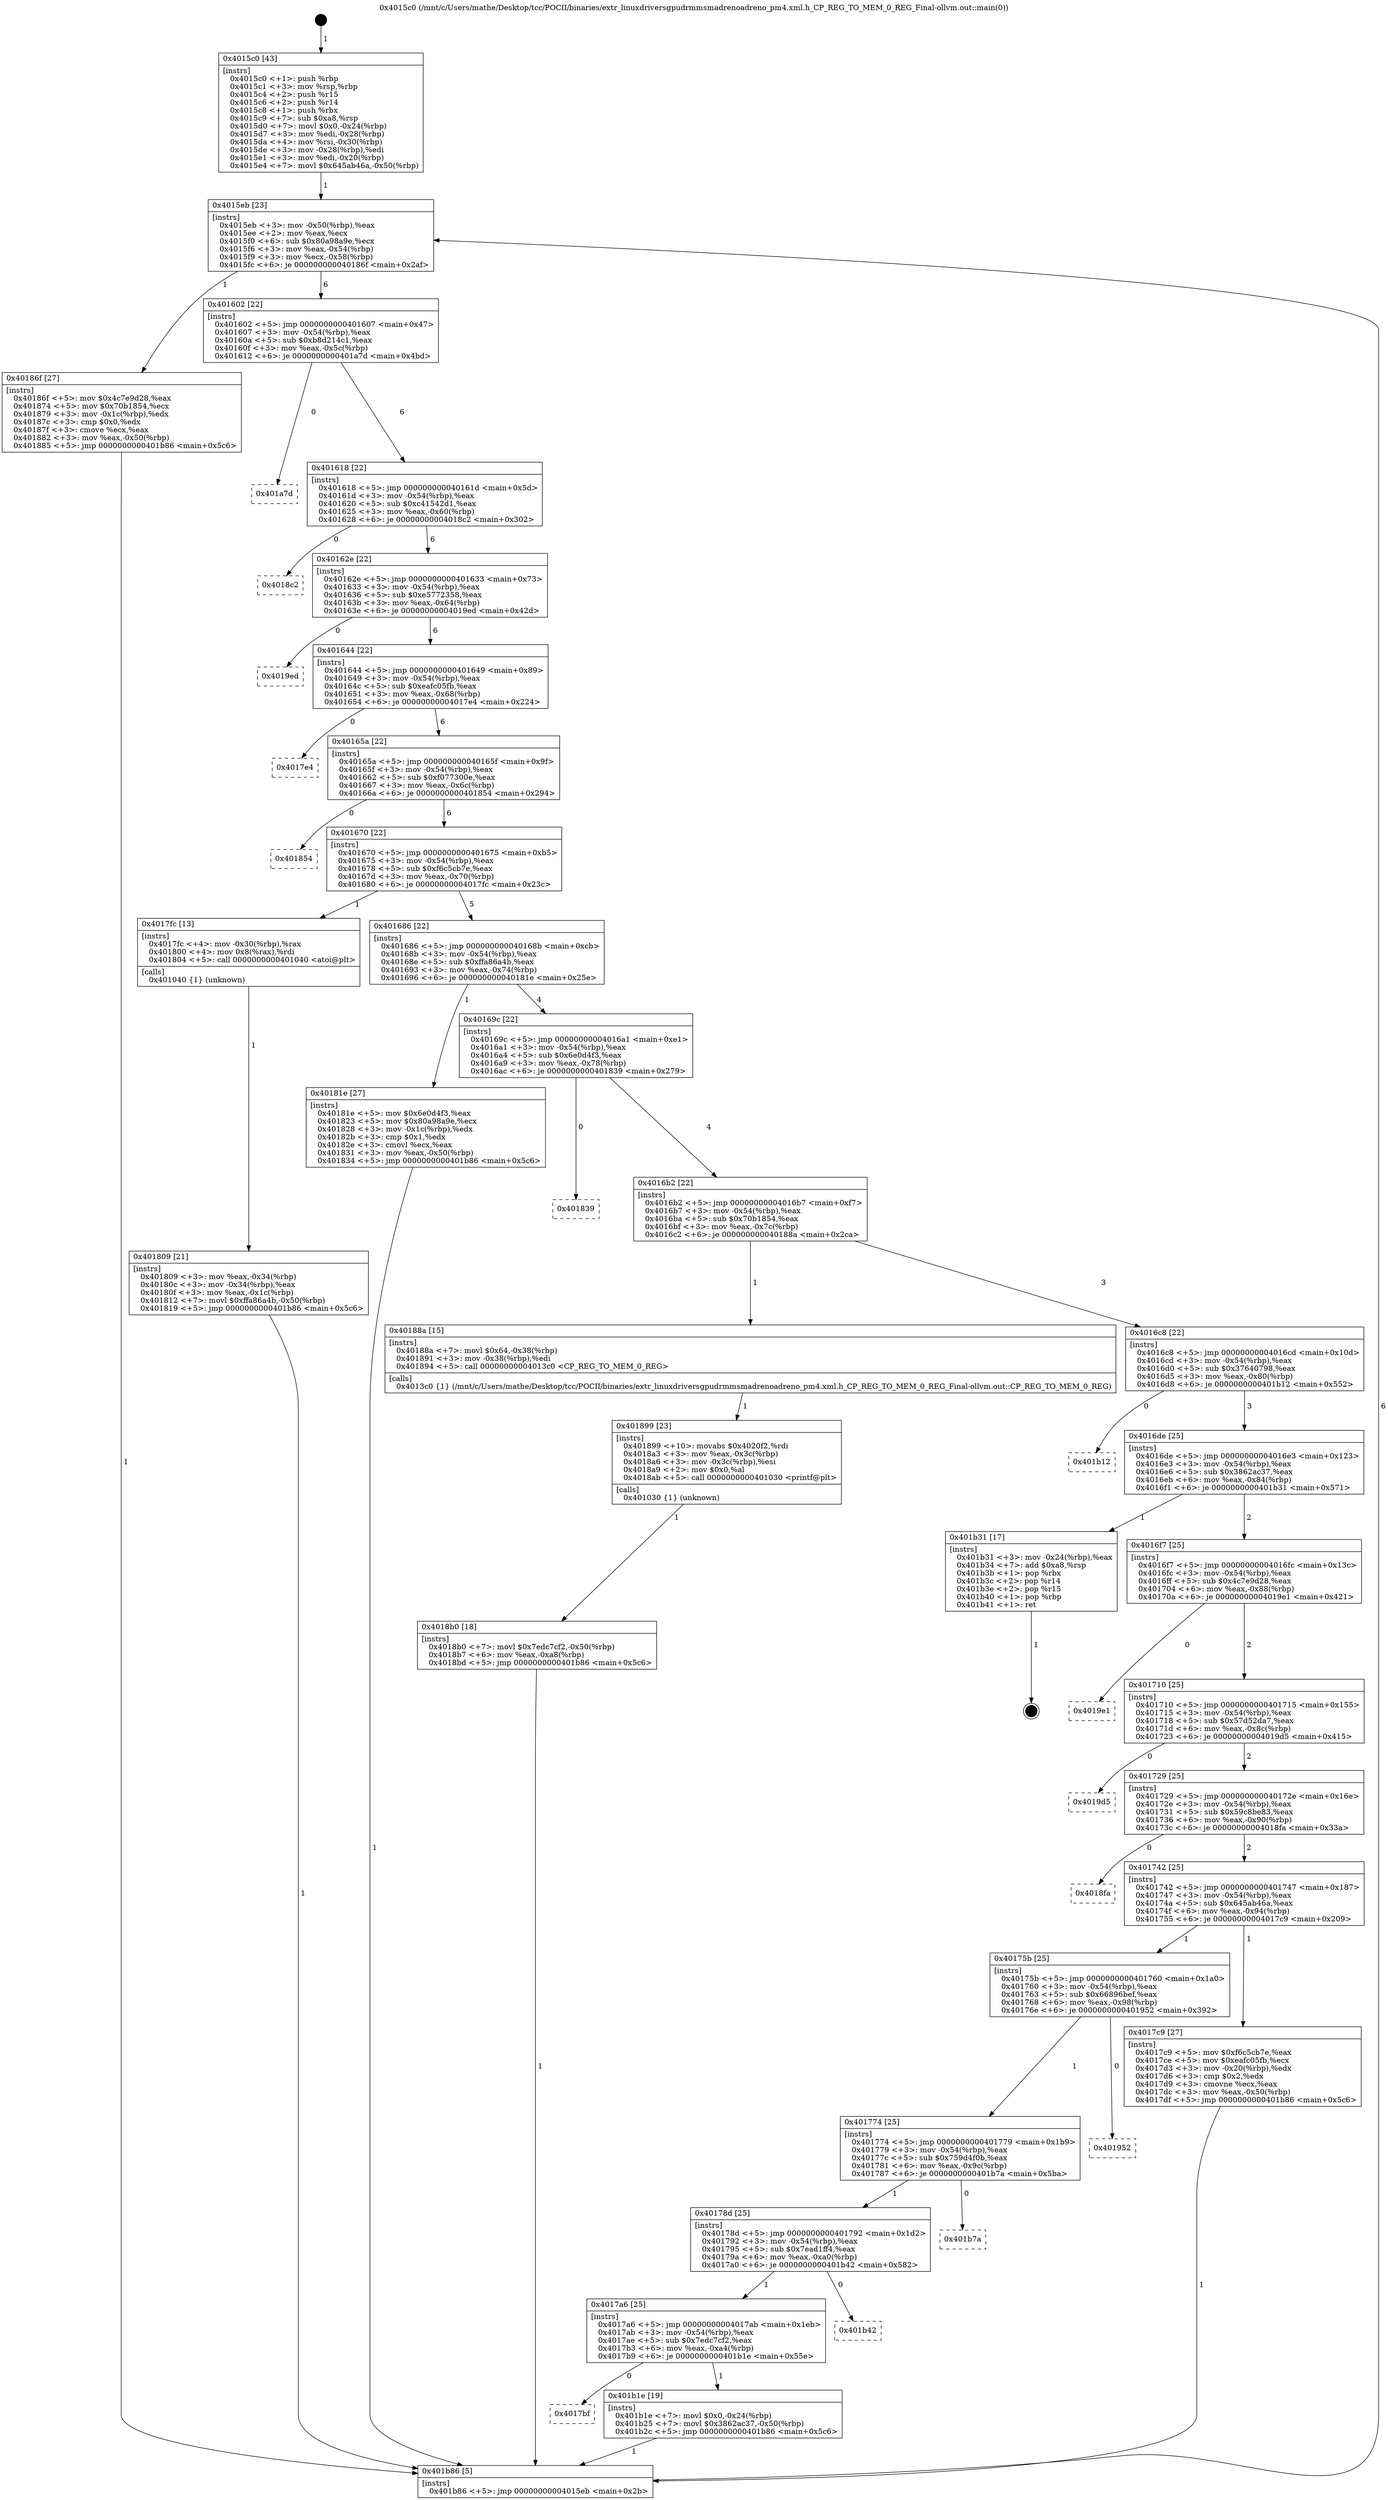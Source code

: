 digraph "0x4015c0" {
  label = "0x4015c0 (/mnt/c/Users/mathe/Desktop/tcc/POCII/binaries/extr_linuxdriversgpudrmmsmadrenoadreno_pm4.xml.h_CP_REG_TO_MEM_0_REG_Final-ollvm.out::main(0))"
  labelloc = "t"
  node[shape=record]

  Entry [label="",width=0.3,height=0.3,shape=circle,fillcolor=black,style=filled]
  "0x4015eb" [label="{
     0x4015eb [23]\l
     | [instrs]\l
     &nbsp;&nbsp;0x4015eb \<+3\>: mov -0x50(%rbp),%eax\l
     &nbsp;&nbsp;0x4015ee \<+2\>: mov %eax,%ecx\l
     &nbsp;&nbsp;0x4015f0 \<+6\>: sub $0x80a98a9e,%ecx\l
     &nbsp;&nbsp;0x4015f6 \<+3\>: mov %eax,-0x54(%rbp)\l
     &nbsp;&nbsp;0x4015f9 \<+3\>: mov %ecx,-0x58(%rbp)\l
     &nbsp;&nbsp;0x4015fc \<+6\>: je 000000000040186f \<main+0x2af\>\l
  }"]
  "0x40186f" [label="{
     0x40186f [27]\l
     | [instrs]\l
     &nbsp;&nbsp;0x40186f \<+5\>: mov $0x4c7e9d28,%eax\l
     &nbsp;&nbsp;0x401874 \<+5\>: mov $0x70b1854,%ecx\l
     &nbsp;&nbsp;0x401879 \<+3\>: mov -0x1c(%rbp),%edx\l
     &nbsp;&nbsp;0x40187c \<+3\>: cmp $0x0,%edx\l
     &nbsp;&nbsp;0x40187f \<+3\>: cmove %ecx,%eax\l
     &nbsp;&nbsp;0x401882 \<+3\>: mov %eax,-0x50(%rbp)\l
     &nbsp;&nbsp;0x401885 \<+5\>: jmp 0000000000401b86 \<main+0x5c6\>\l
  }"]
  "0x401602" [label="{
     0x401602 [22]\l
     | [instrs]\l
     &nbsp;&nbsp;0x401602 \<+5\>: jmp 0000000000401607 \<main+0x47\>\l
     &nbsp;&nbsp;0x401607 \<+3\>: mov -0x54(%rbp),%eax\l
     &nbsp;&nbsp;0x40160a \<+5\>: sub $0xb8d214c1,%eax\l
     &nbsp;&nbsp;0x40160f \<+3\>: mov %eax,-0x5c(%rbp)\l
     &nbsp;&nbsp;0x401612 \<+6\>: je 0000000000401a7d \<main+0x4bd\>\l
  }"]
  Exit [label="",width=0.3,height=0.3,shape=circle,fillcolor=black,style=filled,peripheries=2]
  "0x401a7d" [label="{
     0x401a7d\l
  }", style=dashed]
  "0x401618" [label="{
     0x401618 [22]\l
     | [instrs]\l
     &nbsp;&nbsp;0x401618 \<+5\>: jmp 000000000040161d \<main+0x5d\>\l
     &nbsp;&nbsp;0x40161d \<+3\>: mov -0x54(%rbp),%eax\l
     &nbsp;&nbsp;0x401620 \<+5\>: sub $0xc41542d1,%eax\l
     &nbsp;&nbsp;0x401625 \<+3\>: mov %eax,-0x60(%rbp)\l
     &nbsp;&nbsp;0x401628 \<+6\>: je 00000000004018c2 \<main+0x302\>\l
  }"]
  "0x4017bf" [label="{
     0x4017bf\l
  }", style=dashed]
  "0x4018c2" [label="{
     0x4018c2\l
  }", style=dashed]
  "0x40162e" [label="{
     0x40162e [22]\l
     | [instrs]\l
     &nbsp;&nbsp;0x40162e \<+5\>: jmp 0000000000401633 \<main+0x73\>\l
     &nbsp;&nbsp;0x401633 \<+3\>: mov -0x54(%rbp),%eax\l
     &nbsp;&nbsp;0x401636 \<+5\>: sub $0xe5772358,%eax\l
     &nbsp;&nbsp;0x40163b \<+3\>: mov %eax,-0x64(%rbp)\l
     &nbsp;&nbsp;0x40163e \<+6\>: je 00000000004019ed \<main+0x42d\>\l
  }"]
  "0x401b1e" [label="{
     0x401b1e [19]\l
     | [instrs]\l
     &nbsp;&nbsp;0x401b1e \<+7\>: movl $0x0,-0x24(%rbp)\l
     &nbsp;&nbsp;0x401b25 \<+7\>: movl $0x3862ac37,-0x50(%rbp)\l
     &nbsp;&nbsp;0x401b2c \<+5\>: jmp 0000000000401b86 \<main+0x5c6\>\l
  }"]
  "0x4019ed" [label="{
     0x4019ed\l
  }", style=dashed]
  "0x401644" [label="{
     0x401644 [22]\l
     | [instrs]\l
     &nbsp;&nbsp;0x401644 \<+5\>: jmp 0000000000401649 \<main+0x89\>\l
     &nbsp;&nbsp;0x401649 \<+3\>: mov -0x54(%rbp),%eax\l
     &nbsp;&nbsp;0x40164c \<+5\>: sub $0xeafc05fb,%eax\l
     &nbsp;&nbsp;0x401651 \<+3\>: mov %eax,-0x68(%rbp)\l
     &nbsp;&nbsp;0x401654 \<+6\>: je 00000000004017e4 \<main+0x224\>\l
  }"]
  "0x4017a6" [label="{
     0x4017a6 [25]\l
     | [instrs]\l
     &nbsp;&nbsp;0x4017a6 \<+5\>: jmp 00000000004017ab \<main+0x1eb\>\l
     &nbsp;&nbsp;0x4017ab \<+3\>: mov -0x54(%rbp),%eax\l
     &nbsp;&nbsp;0x4017ae \<+5\>: sub $0x7edc7cf2,%eax\l
     &nbsp;&nbsp;0x4017b3 \<+6\>: mov %eax,-0xa4(%rbp)\l
     &nbsp;&nbsp;0x4017b9 \<+6\>: je 0000000000401b1e \<main+0x55e\>\l
  }"]
  "0x4017e4" [label="{
     0x4017e4\l
  }", style=dashed]
  "0x40165a" [label="{
     0x40165a [22]\l
     | [instrs]\l
     &nbsp;&nbsp;0x40165a \<+5\>: jmp 000000000040165f \<main+0x9f\>\l
     &nbsp;&nbsp;0x40165f \<+3\>: mov -0x54(%rbp),%eax\l
     &nbsp;&nbsp;0x401662 \<+5\>: sub $0xf077300e,%eax\l
     &nbsp;&nbsp;0x401667 \<+3\>: mov %eax,-0x6c(%rbp)\l
     &nbsp;&nbsp;0x40166a \<+6\>: je 0000000000401854 \<main+0x294\>\l
  }"]
  "0x401b42" [label="{
     0x401b42\l
  }", style=dashed]
  "0x401854" [label="{
     0x401854\l
  }", style=dashed]
  "0x401670" [label="{
     0x401670 [22]\l
     | [instrs]\l
     &nbsp;&nbsp;0x401670 \<+5\>: jmp 0000000000401675 \<main+0xb5\>\l
     &nbsp;&nbsp;0x401675 \<+3\>: mov -0x54(%rbp),%eax\l
     &nbsp;&nbsp;0x401678 \<+5\>: sub $0xf6c5cb7e,%eax\l
     &nbsp;&nbsp;0x40167d \<+3\>: mov %eax,-0x70(%rbp)\l
     &nbsp;&nbsp;0x401680 \<+6\>: je 00000000004017fc \<main+0x23c\>\l
  }"]
  "0x40178d" [label="{
     0x40178d [25]\l
     | [instrs]\l
     &nbsp;&nbsp;0x40178d \<+5\>: jmp 0000000000401792 \<main+0x1d2\>\l
     &nbsp;&nbsp;0x401792 \<+3\>: mov -0x54(%rbp),%eax\l
     &nbsp;&nbsp;0x401795 \<+5\>: sub $0x7ead1ff4,%eax\l
     &nbsp;&nbsp;0x40179a \<+6\>: mov %eax,-0xa0(%rbp)\l
     &nbsp;&nbsp;0x4017a0 \<+6\>: je 0000000000401b42 \<main+0x582\>\l
  }"]
  "0x4017fc" [label="{
     0x4017fc [13]\l
     | [instrs]\l
     &nbsp;&nbsp;0x4017fc \<+4\>: mov -0x30(%rbp),%rax\l
     &nbsp;&nbsp;0x401800 \<+4\>: mov 0x8(%rax),%rdi\l
     &nbsp;&nbsp;0x401804 \<+5\>: call 0000000000401040 \<atoi@plt\>\l
     | [calls]\l
     &nbsp;&nbsp;0x401040 \{1\} (unknown)\l
  }"]
  "0x401686" [label="{
     0x401686 [22]\l
     | [instrs]\l
     &nbsp;&nbsp;0x401686 \<+5\>: jmp 000000000040168b \<main+0xcb\>\l
     &nbsp;&nbsp;0x40168b \<+3\>: mov -0x54(%rbp),%eax\l
     &nbsp;&nbsp;0x40168e \<+5\>: sub $0xffa86a4b,%eax\l
     &nbsp;&nbsp;0x401693 \<+3\>: mov %eax,-0x74(%rbp)\l
     &nbsp;&nbsp;0x401696 \<+6\>: je 000000000040181e \<main+0x25e\>\l
  }"]
  "0x401b7a" [label="{
     0x401b7a\l
  }", style=dashed]
  "0x40181e" [label="{
     0x40181e [27]\l
     | [instrs]\l
     &nbsp;&nbsp;0x40181e \<+5\>: mov $0x6e0d4f3,%eax\l
     &nbsp;&nbsp;0x401823 \<+5\>: mov $0x80a98a9e,%ecx\l
     &nbsp;&nbsp;0x401828 \<+3\>: mov -0x1c(%rbp),%edx\l
     &nbsp;&nbsp;0x40182b \<+3\>: cmp $0x1,%edx\l
     &nbsp;&nbsp;0x40182e \<+3\>: cmovl %ecx,%eax\l
     &nbsp;&nbsp;0x401831 \<+3\>: mov %eax,-0x50(%rbp)\l
     &nbsp;&nbsp;0x401834 \<+5\>: jmp 0000000000401b86 \<main+0x5c6\>\l
  }"]
  "0x40169c" [label="{
     0x40169c [22]\l
     | [instrs]\l
     &nbsp;&nbsp;0x40169c \<+5\>: jmp 00000000004016a1 \<main+0xe1\>\l
     &nbsp;&nbsp;0x4016a1 \<+3\>: mov -0x54(%rbp),%eax\l
     &nbsp;&nbsp;0x4016a4 \<+5\>: sub $0x6e0d4f3,%eax\l
     &nbsp;&nbsp;0x4016a9 \<+3\>: mov %eax,-0x78(%rbp)\l
     &nbsp;&nbsp;0x4016ac \<+6\>: je 0000000000401839 \<main+0x279\>\l
  }"]
  "0x401774" [label="{
     0x401774 [25]\l
     | [instrs]\l
     &nbsp;&nbsp;0x401774 \<+5\>: jmp 0000000000401779 \<main+0x1b9\>\l
     &nbsp;&nbsp;0x401779 \<+3\>: mov -0x54(%rbp),%eax\l
     &nbsp;&nbsp;0x40177c \<+5\>: sub $0x759d4f0b,%eax\l
     &nbsp;&nbsp;0x401781 \<+6\>: mov %eax,-0x9c(%rbp)\l
     &nbsp;&nbsp;0x401787 \<+6\>: je 0000000000401b7a \<main+0x5ba\>\l
  }"]
  "0x401839" [label="{
     0x401839\l
  }", style=dashed]
  "0x4016b2" [label="{
     0x4016b2 [22]\l
     | [instrs]\l
     &nbsp;&nbsp;0x4016b2 \<+5\>: jmp 00000000004016b7 \<main+0xf7\>\l
     &nbsp;&nbsp;0x4016b7 \<+3\>: mov -0x54(%rbp),%eax\l
     &nbsp;&nbsp;0x4016ba \<+5\>: sub $0x70b1854,%eax\l
     &nbsp;&nbsp;0x4016bf \<+3\>: mov %eax,-0x7c(%rbp)\l
     &nbsp;&nbsp;0x4016c2 \<+6\>: je 000000000040188a \<main+0x2ca\>\l
  }"]
  "0x401952" [label="{
     0x401952\l
  }", style=dashed]
  "0x40188a" [label="{
     0x40188a [15]\l
     | [instrs]\l
     &nbsp;&nbsp;0x40188a \<+7\>: movl $0x64,-0x38(%rbp)\l
     &nbsp;&nbsp;0x401891 \<+3\>: mov -0x38(%rbp),%edi\l
     &nbsp;&nbsp;0x401894 \<+5\>: call 00000000004013c0 \<CP_REG_TO_MEM_0_REG\>\l
     | [calls]\l
     &nbsp;&nbsp;0x4013c0 \{1\} (/mnt/c/Users/mathe/Desktop/tcc/POCII/binaries/extr_linuxdriversgpudrmmsmadrenoadreno_pm4.xml.h_CP_REG_TO_MEM_0_REG_Final-ollvm.out::CP_REG_TO_MEM_0_REG)\l
  }"]
  "0x4016c8" [label="{
     0x4016c8 [22]\l
     | [instrs]\l
     &nbsp;&nbsp;0x4016c8 \<+5\>: jmp 00000000004016cd \<main+0x10d\>\l
     &nbsp;&nbsp;0x4016cd \<+3\>: mov -0x54(%rbp),%eax\l
     &nbsp;&nbsp;0x4016d0 \<+5\>: sub $0x37640798,%eax\l
     &nbsp;&nbsp;0x4016d5 \<+3\>: mov %eax,-0x80(%rbp)\l
     &nbsp;&nbsp;0x4016d8 \<+6\>: je 0000000000401b12 \<main+0x552\>\l
  }"]
  "0x4018b0" [label="{
     0x4018b0 [18]\l
     | [instrs]\l
     &nbsp;&nbsp;0x4018b0 \<+7\>: movl $0x7edc7cf2,-0x50(%rbp)\l
     &nbsp;&nbsp;0x4018b7 \<+6\>: mov %eax,-0xa8(%rbp)\l
     &nbsp;&nbsp;0x4018bd \<+5\>: jmp 0000000000401b86 \<main+0x5c6\>\l
  }"]
  "0x401b12" [label="{
     0x401b12\l
  }", style=dashed]
  "0x4016de" [label="{
     0x4016de [25]\l
     | [instrs]\l
     &nbsp;&nbsp;0x4016de \<+5\>: jmp 00000000004016e3 \<main+0x123\>\l
     &nbsp;&nbsp;0x4016e3 \<+3\>: mov -0x54(%rbp),%eax\l
     &nbsp;&nbsp;0x4016e6 \<+5\>: sub $0x3862ac37,%eax\l
     &nbsp;&nbsp;0x4016eb \<+6\>: mov %eax,-0x84(%rbp)\l
     &nbsp;&nbsp;0x4016f1 \<+6\>: je 0000000000401b31 \<main+0x571\>\l
  }"]
  "0x401899" [label="{
     0x401899 [23]\l
     | [instrs]\l
     &nbsp;&nbsp;0x401899 \<+10\>: movabs $0x4020f2,%rdi\l
     &nbsp;&nbsp;0x4018a3 \<+3\>: mov %eax,-0x3c(%rbp)\l
     &nbsp;&nbsp;0x4018a6 \<+3\>: mov -0x3c(%rbp),%esi\l
     &nbsp;&nbsp;0x4018a9 \<+2\>: mov $0x0,%al\l
     &nbsp;&nbsp;0x4018ab \<+5\>: call 0000000000401030 \<printf@plt\>\l
     | [calls]\l
     &nbsp;&nbsp;0x401030 \{1\} (unknown)\l
  }"]
  "0x401b31" [label="{
     0x401b31 [17]\l
     | [instrs]\l
     &nbsp;&nbsp;0x401b31 \<+3\>: mov -0x24(%rbp),%eax\l
     &nbsp;&nbsp;0x401b34 \<+7\>: add $0xa8,%rsp\l
     &nbsp;&nbsp;0x401b3b \<+1\>: pop %rbx\l
     &nbsp;&nbsp;0x401b3c \<+2\>: pop %r14\l
     &nbsp;&nbsp;0x401b3e \<+2\>: pop %r15\l
     &nbsp;&nbsp;0x401b40 \<+1\>: pop %rbp\l
     &nbsp;&nbsp;0x401b41 \<+1\>: ret\l
  }"]
  "0x4016f7" [label="{
     0x4016f7 [25]\l
     | [instrs]\l
     &nbsp;&nbsp;0x4016f7 \<+5\>: jmp 00000000004016fc \<main+0x13c\>\l
     &nbsp;&nbsp;0x4016fc \<+3\>: mov -0x54(%rbp),%eax\l
     &nbsp;&nbsp;0x4016ff \<+5\>: sub $0x4c7e9d28,%eax\l
     &nbsp;&nbsp;0x401704 \<+6\>: mov %eax,-0x88(%rbp)\l
     &nbsp;&nbsp;0x40170a \<+6\>: je 00000000004019e1 \<main+0x421\>\l
  }"]
  "0x401809" [label="{
     0x401809 [21]\l
     | [instrs]\l
     &nbsp;&nbsp;0x401809 \<+3\>: mov %eax,-0x34(%rbp)\l
     &nbsp;&nbsp;0x40180c \<+3\>: mov -0x34(%rbp),%eax\l
     &nbsp;&nbsp;0x40180f \<+3\>: mov %eax,-0x1c(%rbp)\l
     &nbsp;&nbsp;0x401812 \<+7\>: movl $0xffa86a4b,-0x50(%rbp)\l
     &nbsp;&nbsp;0x401819 \<+5\>: jmp 0000000000401b86 \<main+0x5c6\>\l
  }"]
  "0x4019e1" [label="{
     0x4019e1\l
  }", style=dashed]
  "0x401710" [label="{
     0x401710 [25]\l
     | [instrs]\l
     &nbsp;&nbsp;0x401710 \<+5\>: jmp 0000000000401715 \<main+0x155\>\l
     &nbsp;&nbsp;0x401715 \<+3\>: mov -0x54(%rbp),%eax\l
     &nbsp;&nbsp;0x401718 \<+5\>: sub $0x57d52da7,%eax\l
     &nbsp;&nbsp;0x40171d \<+6\>: mov %eax,-0x8c(%rbp)\l
     &nbsp;&nbsp;0x401723 \<+6\>: je 00000000004019d5 \<main+0x415\>\l
  }"]
  "0x4015c0" [label="{
     0x4015c0 [43]\l
     | [instrs]\l
     &nbsp;&nbsp;0x4015c0 \<+1\>: push %rbp\l
     &nbsp;&nbsp;0x4015c1 \<+3\>: mov %rsp,%rbp\l
     &nbsp;&nbsp;0x4015c4 \<+2\>: push %r15\l
     &nbsp;&nbsp;0x4015c6 \<+2\>: push %r14\l
     &nbsp;&nbsp;0x4015c8 \<+1\>: push %rbx\l
     &nbsp;&nbsp;0x4015c9 \<+7\>: sub $0xa8,%rsp\l
     &nbsp;&nbsp;0x4015d0 \<+7\>: movl $0x0,-0x24(%rbp)\l
     &nbsp;&nbsp;0x4015d7 \<+3\>: mov %edi,-0x28(%rbp)\l
     &nbsp;&nbsp;0x4015da \<+4\>: mov %rsi,-0x30(%rbp)\l
     &nbsp;&nbsp;0x4015de \<+3\>: mov -0x28(%rbp),%edi\l
     &nbsp;&nbsp;0x4015e1 \<+3\>: mov %edi,-0x20(%rbp)\l
     &nbsp;&nbsp;0x4015e4 \<+7\>: movl $0x645ab46a,-0x50(%rbp)\l
  }"]
  "0x4019d5" [label="{
     0x4019d5\l
  }", style=dashed]
  "0x401729" [label="{
     0x401729 [25]\l
     | [instrs]\l
     &nbsp;&nbsp;0x401729 \<+5\>: jmp 000000000040172e \<main+0x16e\>\l
     &nbsp;&nbsp;0x40172e \<+3\>: mov -0x54(%rbp),%eax\l
     &nbsp;&nbsp;0x401731 \<+5\>: sub $0x59c8be83,%eax\l
     &nbsp;&nbsp;0x401736 \<+6\>: mov %eax,-0x90(%rbp)\l
     &nbsp;&nbsp;0x40173c \<+6\>: je 00000000004018fa \<main+0x33a\>\l
  }"]
  "0x401b86" [label="{
     0x401b86 [5]\l
     | [instrs]\l
     &nbsp;&nbsp;0x401b86 \<+5\>: jmp 00000000004015eb \<main+0x2b\>\l
  }"]
  "0x4018fa" [label="{
     0x4018fa\l
  }", style=dashed]
  "0x401742" [label="{
     0x401742 [25]\l
     | [instrs]\l
     &nbsp;&nbsp;0x401742 \<+5\>: jmp 0000000000401747 \<main+0x187\>\l
     &nbsp;&nbsp;0x401747 \<+3\>: mov -0x54(%rbp),%eax\l
     &nbsp;&nbsp;0x40174a \<+5\>: sub $0x645ab46a,%eax\l
     &nbsp;&nbsp;0x40174f \<+6\>: mov %eax,-0x94(%rbp)\l
     &nbsp;&nbsp;0x401755 \<+6\>: je 00000000004017c9 \<main+0x209\>\l
  }"]
  "0x40175b" [label="{
     0x40175b [25]\l
     | [instrs]\l
     &nbsp;&nbsp;0x40175b \<+5\>: jmp 0000000000401760 \<main+0x1a0\>\l
     &nbsp;&nbsp;0x401760 \<+3\>: mov -0x54(%rbp),%eax\l
     &nbsp;&nbsp;0x401763 \<+5\>: sub $0x66896bef,%eax\l
     &nbsp;&nbsp;0x401768 \<+6\>: mov %eax,-0x98(%rbp)\l
     &nbsp;&nbsp;0x40176e \<+6\>: je 0000000000401952 \<main+0x392\>\l
  }"]
  "0x4017c9" [label="{
     0x4017c9 [27]\l
     | [instrs]\l
     &nbsp;&nbsp;0x4017c9 \<+5\>: mov $0xf6c5cb7e,%eax\l
     &nbsp;&nbsp;0x4017ce \<+5\>: mov $0xeafc05fb,%ecx\l
     &nbsp;&nbsp;0x4017d3 \<+3\>: mov -0x20(%rbp),%edx\l
     &nbsp;&nbsp;0x4017d6 \<+3\>: cmp $0x2,%edx\l
     &nbsp;&nbsp;0x4017d9 \<+3\>: cmovne %ecx,%eax\l
     &nbsp;&nbsp;0x4017dc \<+3\>: mov %eax,-0x50(%rbp)\l
     &nbsp;&nbsp;0x4017df \<+5\>: jmp 0000000000401b86 \<main+0x5c6\>\l
  }"]
  Entry -> "0x4015c0" [label=" 1"]
  "0x4015eb" -> "0x40186f" [label=" 1"]
  "0x4015eb" -> "0x401602" [label=" 6"]
  "0x401b31" -> Exit [label=" 1"]
  "0x401602" -> "0x401a7d" [label=" 0"]
  "0x401602" -> "0x401618" [label=" 6"]
  "0x401b1e" -> "0x401b86" [label=" 1"]
  "0x401618" -> "0x4018c2" [label=" 0"]
  "0x401618" -> "0x40162e" [label=" 6"]
  "0x4017a6" -> "0x4017bf" [label=" 0"]
  "0x40162e" -> "0x4019ed" [label=" 0"]
  "0x40162e" -> "0x401644" [label=" 6"]
  "0x4017a6" -> "0x401b1e" [label=" 1"]
  "0x401644" -> "0x4017e4" [label=" 0"]
  "0x401644" -> "0x40165a" [label=" 6"]
  "0x40178d" -> "0x4017a6" [label=" 1"]
  "0x40165a" -> "0x401854" [label=" 0"]
  "0x40165a" -> "0x401670" [label=" 6"]
  "0x40178d" -> "0x401b42" [label=" 0"]
  "0x401670" -> "0x4017fc" [label=" 1"]
  "0x401670" -> "0x401686" [label=" 5"]
  "0x401774" -> "0x40178d" [label=" 1"]
  "0x401686" -> "0x40181e" [label=" 1"]
  "0x401686" -> "0x40169c" [label=" 4"]
  "0x401774" -> "0x401b7a" [label=" 0"]
  "0x40169c" -> "0x401839" [label=" 0"]
  "0x40169c" -> "0x4016b2" [label=" 4"]
  "0x40175b" -> "0x401774" [label=" 1"]
  "0x4016b2" -> "0x40188a" [label=" 1"]
  "0x4016b2" -> "0x4016c8" [label=" 3"]
  "0x40175b" -> "0x401952" [label=" 0"]
  "0x4016c8" -> "0x401b12" [label=" 0"]
  "0x4016c8" -> "0x4016de" [label=" 3"]
  "0x4018b0" -> "0x401b86" [label=" 1"]
  "0x4016de" -> "0x401b31" [label=" 1"]
  "0x4016de" -> "0x4016f7" [label=" 2"]
  "0x401899" -> "0x4018b0" [label=" 1"]
  "0x4016f7" -> "0x4019e1" [label=" 0"]
  "0x4016f7" -> "0x401710" [label=" 2"]
  "0x40188a" -> "0x401899" [label=" 1"]
  "0x401710" -> "0x4019d5" [label=" 0"]
  "0x401710" -> "0x401729" [label=" 2"]
  "0x40186f" -> "0x401b86" [label=" 1"]
  "0x401729" -> "0x4018fa" [label=" 0"]
  "0x401729" -> "0x401742" [label=" 2"]
  "0x40181e" -> "0x401b86" [label=" 1"]
  "0x401742" -> "0x4017c9" [label=" 1"]
  "0x401742" -> "0x40175b" [label=" 1"]
  "0x4017c9" -> "0x401b86" [label=" 1"]
  "0x4015c0" -> "0x4015eb" [label=" 1"]
  "0x401b86" -> "0x4015eb" [label=" 6"]
  "0x4017fc" -> "0x401809" [label=" 1"]
  "0x401809" -> "0x401b86" [label=" 1"]
}
